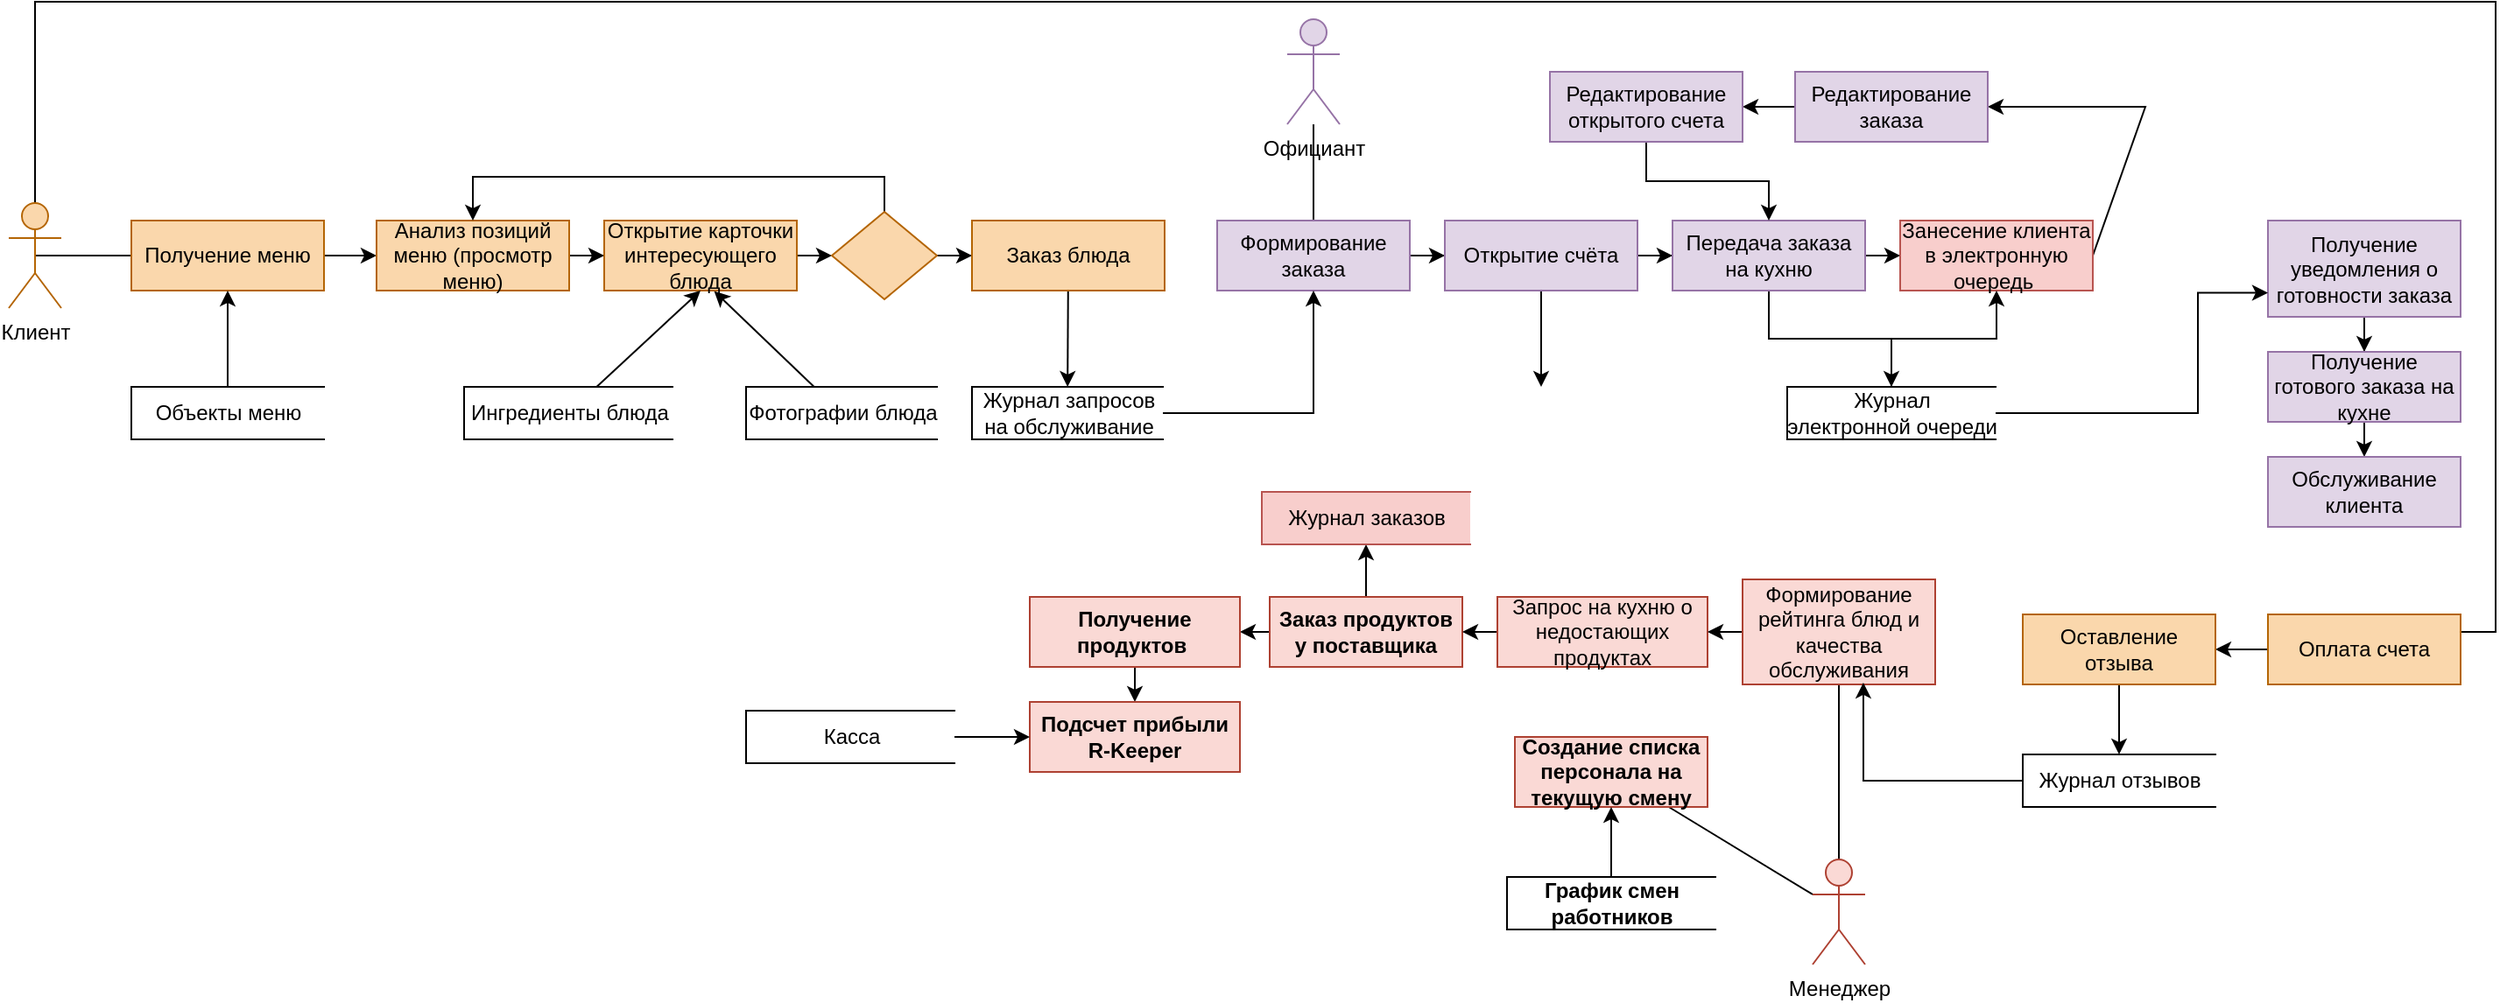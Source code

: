 <mxfile version="15.4.3" type="github">
  <diagram id="nGhzScu0w4sPOhvbiOy2" name="Page-1">
    <mxGraphModel dx="1038" dy="536" grid="1" gridSize="10" guides="1" tooltips="1" connect="1" arrows="1" fold="1" page="1" pageScale="1" pageWidth="827" pageHeight="1169" math="0" shadow="0">
      <root>
        <mxCell id="0" />
        <mxCell id="1" parent="0" />
        <mxCell id="5d1MTNIgyIdPS4blu5-G-6" style="edgeStyle=orthogonalEdgeStyle;rounded=0;orthogonalLoop=1;jettySize=auto;html=1;exitX=0.5;exitY=0.5;exitDx=0;exitDy=0;exitPerimeter=0;endArrow=none;endFill=0;strokeColor=default;" parent="1" source="5d1MTNIgyIdPS4blu5-G-1" target="5d1MTNIgyIdPS4blu5-G-3" edge="1">
          <mxGeometry relative="1" as="geometry" />
        </mxCell>
        <mxCell id="5d1MTNIgyIdPS4blu5-G-68" style="edgeStyle=orthogonalEdgeStyle;rounded=0;orthogonalLoop=1;jettySize=auto;html=1;exitX=0.5;exitY=0;exitDx=0;exitDy=0;exitPerimeter=0;endArrow=none;endFill=0;strokeColor=default;entryX=1;entryY=0.5;entryDx=0;entryDy=0;" parent="1" source="5d1MTNIgyIdPS4blu5-G-1" target="5d1MTNIgyIdPS4blu5-G-67" edge="1">
          <mxGeometry relative="1" as="geometry">
            <mxPoint x="210" y="170" as="targetPoint" />
            <Array as="points">
              <mxPoint x="115" y="90" />
              <mxPoint x="1520" y="90" />
              <mxPoint x="1520" y="450" />
              <mxPoint x="1500" y="450" />
            </Array>
          </mxGeometry>
        </mxCell>
        <mxCell id="5d1MTNIgyIdPS4blu5-G-1" value="Клиент" style="shape=umlActor;verticalLabelPosition=bottom;verticalAlign=top;html=1;outlineConnect=0;fillColor=#fad7ac;strokeColor=#b46504;" parent="1" vertex="1">
          <mxGeometry x="100" y="205" width="30" height="60" as="geometry" />
        </mxCell>
        <mxCell id="5d1MTNIgyIdPS4blu5-G-10" value="" style="edgeStyle=orthogonalEdgeStyle;rounded=0;orthogonalLoop=1;jettySize=auto;html=1;endArrow=classic;endFill=1;strokeColor=default;" parent="1" source="5d1MTNIgyIdPS4blu5-G-3" target="5d1MTNIgyIdPS4blu5-G-9" edge="1">
          <mxGeometry relative="1" as="geometry" />
        </mxCell>
        <mxCell id="5d1MTNIgyIdPS4blu5-G-3" value="Получение меню" style="rounded=0;whiteSpace=wrap;html=1;fillColor=#fad7ac;strokeColor=#b46504;" parent="1" vertex="1">
          <mxGeometry x="170" y="215" width="110" height="40" as="geometry" />
        </mxCell>
        <mxCell id="5d1MTNIgyIdPS4blu5-G-12" value="" style="edgeStyle=orthogonalEdgeStyle;rounded=0;orthogonalLoop=1;jettySize=auto;html=1;endArrow=classic;endFill=1;strokeColor=default;" parent="1" source="5d1MTNIgyIdPS4blu5-G-9" target="5d1MTNIgyIdPS4blu5-G-11" edge="1">
          <mxGeometry relative="1" as="geometry" />
        </mxCell>
        <mxCell id="5d1MTNIgyIdPS4blu5-G-9" value="Анализ позиций меню (просмотр меню)" style="rounded=0;whiteSpace=wrap;html=1;fillColor=#fad7ac;strokeColor=#b46504;" parent="1" vertex="1">
          <mxGeometry x="310" y="215" width="110" height="40" as="geometry" />
        </mxCell>
        <mxCell id="5d1MTNIgyIdPS4blu5-G-18" style="edgeStyle=orthogonalEdgeStyle;rounded=0;orthogonalLoop=1;jettySize=auto;html=1;exitX=1;exitY=0.5;exitDx=0;exitDy=0;entryX=0;entryY=0.5;entryDx=0;entryDy=0;endArrow=classic;endFill=1;strokeColor=default;" parent="1" source="5d1MTNIgyIdPS4blu5-G-11" target="5d1MTNIgyIdPS4blu5-G-14" edge="1">
          <mxGeometry relative="1" as="geometry" />
        </mxCell>
        <mxCell id="5d1MTNIgyIdPS4blu5-G-11" value="Открытие карточки интересующего блюда" style="rounded=0;whiteSpace=wrap;html=1;fillColor=#fad7ac;strokeColor=#b46504;" parent="1" vertex="1">
          <mxGeometry x="440" y="215" width="110" height="40" as="geometry" />
        </mxCell>
        <mxCell id="5d1MTNIgyIdPS4blu5-G-15" style="edgeStyle=orthogonalEdgeStyle;rounded=0;orthogonalLoop=1;jettySize=auto;html=1;exitX=0.5;exitY=0;exitDx=0;exitDy=0;entryX=0.5;entryY=0;entryDx=0;entryDy=0;endArrow=classic;endFill=1;strokeColor=default;" parent="1" source="5d1MTNIgyIdPS4blu5-G-14" target="5d1MTNIgyIdPS4blu5-G-9" edge="1">
          <mxGeometry relative="1" as="geometry" />
        </mxCell>
        <mxCell id="5d1MTNIgyIdPS4blu5-G-19" style="edgeStyle=orthogonalEdgeStyle;rounded=0;orthogonalLoop=1;jettySize=auto;html=1;exitX=1;exitY=0.5;exitDx=0;exitDy=0;endArrow=classic;endFill=1;strokeColor=default;" parent="1" source="5d1MTNIgyIdPS4blu5-G-14" target="5d1MTNIgyIdPS4blu5-G-16" edge="1">
          <mxGeometry relative="1" as="geometry" />
        </mxCell>
        <mxCell id="5d1MTNIgyIdPS4blu5-G-14" value="" style="rhombus;whiteSpace=wrap;html=1;rounded=0;fillColor=#fad7ac;strokeColor=#b46504;" parent="1" vertex="1">
          <mxGeometry x="570" y="210" width="60" height="50" as="geometry" />
        </mxCell>
        <mxCell id="tXcFCOacGo3yS5a86gHN-16" value="" style="edgeStyle=none;rounded=0;orthogonalLoop=1;jettySize=auto;html=1;" parent="1" source="5d1MTNIgyIdPS4blu5-G-16" target="tXcFCOacGo3yS5a86gHN-14" edge="1">
          <mxGeometry relative="1" as="geometry" />
        </mxCell>
        <mxCell id="5d1MTNIgyIdPS4blu5-G-16" value="Заказ блюда" style="rounded=0;whiteSpace=wrap;html=1;fillColor=#fad7ac;strokeColor=#b46504;" parent="1" vertex="1">
          <mxGeometry x="650" y="215" width="110" height="40" as="geometry" />
        </mxCell>
        <mxCell id="5d1MTNIgyIdPS4blu5-G-62" value="" style="edgeStyle=orthogonalEdgeStyle;rounded=0;orthogonalLoop=1;jettySize=auto;html=1;endArrow=none;endFill=0;strokeColor=default;" parent="1" source="5d1MTNIgyIdPS4blu5-G-20" target="5d1MTNIgyIdPS4blu5-G-21" edge="1">
          <mxGeometry relative="1" as="geometry" />
        </mxCell>
        <mxCell id="5d1MTNIgyIdPS4blu5-G-20" value="Официант" style="shape=umlActor;verticalLabelPosition=bottom;verticalAlign=top;html=1;outlineConnect=0;rounded=0;fillColor=#e1d5e7;strokeColor=#9673a6;" parent="1" vertex="1">
          <mxGeometry x="830" y="100" width="30" height="60" as="geometry" />
        </mxCell>
        <mxCell id="5d1MTNIgyIdPS4blu5-G-24" style="edgeStyle=orthogonalEdgeStyle;rounded=0;orthogonalLoop=1;jettySize=auto;html=1;exitX=1;exitY=0.5;exitDx=0;exitDy=0;endArrow=classic;endFill=1;strokeColor=default;" parent="1" source="5d1MTNIgyIdPS4blu5-G-21" target="5d1MTNIgyIdPS4blu5-G-22" edge="1">
          <mxGeometry relative="1" as="geometry" />
        </mxCell>
        <mxCell id="5d1MTNIgyIdPS4blu5-G-21" value="Формирование заказа" style="rounded=0;whiteSpace=wrap;html=1;fillColor=#e1d5e7;strokeColor=#9673a6;" parent="1" vertex="1">
          <mxGeometry x="790" y="215" width="110" height="40" as="geometry" />
        </mxCell>
        <mxCell id="5d1MTNIgyIdPS4blu5-G-27" style="edgeStyle=orthogonalEdgeStyle;rounded=0;orthogonalLoop=1;jettySize=auto;html=1;exitX=1;exitY=0.5;exitDx=0;exitDy=0;endArrow=classic;endFill=1;strokeColor=default;" parent="1" source="5d1MTNIgyIdPS4blu5-G-22" target="5d1MTNIgyIdPS4blu5-G-25" edge="1">
          <mxGeometry relative="1" as="geometry" />
        </mxCell>
        <mxCell id="5i7k2K3RuOkxoXRuPaDP-1" style="edgeStyle=orthogonalEdgeStyle;rounded=0;orthogonalLoop=1;jettySize=auto;html=1;" edge="1" parent="1" source="5d1MTNIgyIdPS4blu5-G-22">
          <mxGeometry relative="1" as="geometry">
            <mxPoint x="975" y="310" as="targetPoint" />
          </mxGeometry>
        </mxCell>
        <mxCell id="5d1MTNIgyIdPS4blu5-G-22" value="Открытие счёта" style="rounded=0;whiteSpace=wrap;html=1;fillColor=#e1d5e7;strokeColor=#9673a6;" parent="1" vertex="1">
          <mxGeometry x="920" y="215" width="110" height="40" as="geometry" />
        </mxCell>
        <mxCell id="5d1MTNIgyIdPS4blu5-G-28" style="edgeStyle=orthogonalEdgeStyle;rounded=0;orthogonalLoop=1;jettySize=auto;html=1;exitX=1;exitY=0.5;exitDx=0;exitDy=0;endArrow=classic;endFill=1;strokeColor=default;" parent="1" source="5d1MTNIgyIdPS4blu5-G-25" target="5d1MTNIgyIdPS4blu5-G-26" edge="1">
          <mxGeometry relative="1" as="geometry" />
        </mxCell>
        <mxCell id="tXcFCOacGo3yS5a86gHN-19" value="" style="edgeStyle=orthogonalEdgeStyle;rounded=0;orthogonalLoop=1;jettySize=auto;html=1;" parent="1" source="5d1MTNIgyIdPS4blu5-G-25" target="tXcFCOacGo3yS5a86gHN-18" edge="1">
          <mxGeometry relative="1" as="geometry" />
        </mxCell>
        <mxCell id="5d1MTNIgyIdPS4blu5-G-25" value="Передача заказа на кухню" style="rounded=0;whiteSpace=wrap;html=1;fillColor=#e1d5e7;strokeColor=#9673a6;" parent="1" vertex="1">
          <mxGeometry x="1050" y="215" width="110" height="40" as="geometry" />
        </mxCell>
        <mxCell id="5d1MTNIgyIdPS4blu5-G-52" style="edgeStyle=none;rounded=0;orthogonalLoop=1;jettySize=auto;html=1;exitX=1;exitY=0.5;exitDx=0;exitDy=0;endArrow=classic;endFill=1;strokeColor=default;" parent="1" source="5d1MTNIgyIdPS4blu5-G-26" target="5d1MTNIgyIdPS4blu5-G-55" edge="1">
          <mxGeometry relative="1" as="geometry">
            <mxPoint x="1310" y="235" as="targetPoint" />
            <Array as="points">
              <mxPoint x="1320" y="150" />
            </Array>
          </mxGeometry>
        </mxCell>
        <mxCell id="5d1MTNIgyIdPS4blu5-G-26" value="Занесение клиента в электронную очередь&amp;nbsp;" style="rounded=0;whiteSpace=wrap;html=1;fillColor=#f8cecc;strokeColor=#b85450;" parent="1" vertex="1">
          <mxGeometry x="1180" y="215" width="110" height="40" as="geometry" />
        </mxCell>
        <mxCell id="5d1MTNIgyIdPS4blu5-G-65" style="edgeStyle=orthogonalEdgeStyle;rounded=0;orthogonalLoop=1;jettySize=auto;html=1;entryX=0.5;entryY=0;entryDx=0;entryDy=0;endArrow=classic;endFill=1;strokeColor=default;" parent="1" source="5d1MTNIgyIdPS4blu5-G-54" target="5d1MTNIgyIdPS4blu5-G-63" edge="1">
          <mxGeometry relative="1" as="geometry">
            <mxPoint x="1445" y="275" as="sourcePoint" />
          </mxGeometry>
        </mxCell>
        <mxCell id="5d1MTNIgyIdPS4blu5-G-54" value="Получение уведомления о готовности заказа" style="rounded=0;whiteSpace=wrap;html=1;fillColor=#e1d5e7;strokeColor=#9673a6;" parent="1" vertex="1">
          <mxGeometry x="1390" y="215" width="110" height="55" as="geometry" />
        </mxCell>
        <mxCell id="5d1MTNIgyIdPS4blu5-G-60" style="edgeStyle=orthogonalEdgeStyle;rounded=0;orthogonalLoop=1;jettySize=auto;html=1;exitX=0;exitY=0.5;exitDx=0;exitDy=0;endArrow=classic;endFill=1;strokeColor=default;" parent="1" source="5d1MTNIgyIdPS4blu5-G-55" target="5d1MTNIgyIdPS4blu5-G-59" edge="1">
          <mxGeometry relative="1" as="geometry" />
        </mxCell>
        <mxCell id="5d1MTNIgyIdPS4blu5-G-55" value="Редактирование заказа" style="rounded=0;whiteSpace=wrap;html=1;fillColor=#e1d5e7;strokeColor=#9673a6;" parent="1" vertex="1">
          <mxGeometry x="1120" y="130" width="110" height="40" as="geometry" />
        </mxCell>
        <mxCell id="5d1MTNIgyIdPS4blu5-G-61" style="edgeStyle=orthogonalEdgeStyle;rounded=0;orthogonalLoop=1;jettySize=auto;html=1;exitX=0.5;exitY=1;exitDx=0;exitDy=0;entryX=0.5;entryY=0;entryDx=0;entryDy=0;endArrow=classic;endFill=1;strokeColor=default;" parent="1" source="5d1MTNIgyIdPS4blu5-G-59" target="5d1MTNIgyIdPS4blu5-G-25" edge="1">
          <mxGeometry relative="1" as="geometry" />
        </mxCell>
        <mxCell id="5d1MTNIgyIdPS4blu5-G-59" value="Редактирование открытого счета" style="rounded=0;whiteSpace=wrap;html=1;fillColor=#e1d5e7;strokeColor=#9673a6;" parent="1" vertex="1">
          <mxGeometry x="980" y="130" width="110" height="40" as="geometry" />
        </mxCell>
        <mxCell id="5d1MTNIgyIdPS4blu5-G-66" style="edgeStyle=orthogonalEdgeStyle;rounded=0;orthogonalLoop=1;jettySize=auto;html=1;exitX=0.5;exitY=1;exitDx=0;exitDy=0;entryX=0.5;entryY=0;entryDx=0;entryDy=0;endArrow=classic;endFill=1;strokeColor=default;" parent="1" source="5d1MTNIgyIdPS4blu5-G-63" target="5d1MTNIgyIdPS4blu5-G-64" edge="1">
          <mxGeometry relative="1" as="geometry" />
        </mxCell>
        <mxCell id="5d1MTNIgyIdPS4blu5-G-63" value="Получение готового заказа на кухне" style="rounded=0;whiteSpace=wrap;html=1;fillColor=#e1d5e7;strokeColor=#9673a6;" parent="1" vertex="1">
          <mxGeometry x="1390" y="290" width="110" height="40" as="geometry" />
        </mxCell>
        <mxCell id="5d1MTNIgyIdPS4blu5-G-64" value="Обслуживание клиента" style="rounded=0;whiteSpace=wrap;html=1;fillColor=#e1d5e7;strokeColor=#9673a6;" parent="1" vertex="1">
          <mxGeometry x="1390" y="350" width="110" height="40" as="geometry" />
        </mxCell>
        <mxCell id="5d1MTNIgyIdPS4blu5-G-70" style="edgeStyle=orthogonalEdgeStyle;rounded=0;orthogonalLoop=1;jettySize=auto;html=1;exitX=0;exitY=0.5;exitDx=0;exitDy=0;endArrow=classic;endFill=1;strokeColor=default;" parent="1" source="5d1MTNIgyIdPS4blu5-G-67" target="5d1MTNIgyIdPS4blu5-G-69" edge="1">
          <mxGeometry relative="1" as="geometry" />
        </mxCell>
        <mxCell id="5d1MTNIgyIdPS4blu5-G-67" value="Оплата счета" style="rounded=0;whiteSpace=wrap;html=1;fillColor=#fad7ac;strokeColor=#b46504;" parent="1" vertex="1">
          <mxGeometry x="1390" y="440" width="110" height="40" as="geometry" />
        </mxCell>
        <mxCell id="tXcFCOacGo3yS5a86gHN-28" value="" style="edgeStyle=orthogonalEdgeStyle;rounded=0;orthogonalLoop=1;jettySize=auto;html=1;" parent="1" source="5d1MTNIgyIdPS4blu5-G-69" target="tXcFCOacGo3yS5a86gHN-27" edge="1">
          <mxGeometry relative="1" as="geometry" />
        </mxCell>
        <mxCell id="5d1MTNIgyIdPS4blu5-G-69" value="Оставление отзыва" style="rounded=0;whiteSpace=wrap;html=1;fillColor=#fad7ac;strokeColor=#b46504;" parent="1" vertex="1">
          <mxGeometry x="1250" y="440" width="110" height="40" as="geometry" />
        </mxCell>
        <mxCell id="5d1MTNIgyIdPS4blu5-G-78" value="" style="edgeStyle=orthogonalEdgeStyle;rounded=0;orthogonalLoop=1;jettySize=auto;html=1;endArrow=none;endFill=0;strokeColor=default;" parent="1" source="5d1MTNIgyIdPS4blu5-G-71" edge="1">
          <mxGeometry relative="1" as="geometry">
            <mxPoint x="1145" y="480" as="targetPoint" />
          </mxGeometry>
        </mxCell>
        <mxCell id="5d1MTNIgyIdPS4blu5-G-91" style="rounded=0;orthogonalLoop=1;jettySize=auto;html=1;exitX=0;exitY=0.333;exitDx=0;exitDy=0;exitPerimeter=0;endArrow=none;endFill=0;strokeColor=default;" parent="1" source="5d1MTNIgyIdPS4blu5-G-71" target="5d1MTNIgyIdPS4blu5-G-72" edge="1">
          <mxGeometry relative="1" as="geometry" />
        </mxCell>
        <mxCell id="5d1MTNIgyIdPS4blu5-G-71" value="Менеджер" style="shape=umlActor;verticalLabelPosition=bottom;verticalAlign=top;html=1;outlineConnect=0;rounded=0;fillColor=#fad9d5;strokeColor=#ae4132;" parent="1" vertex="1">
          <mxGeometry x="1130" y="580" width="30" height="60" as="geometry" />
        </mxCell>
        <mxCell id="5d1MTNIgyIdPS4blu5-G-72" value="Создание списка персонала на текущую смену" style="rounded=0;whiteSpace=wrap;html=1;fillColor=#fad9d5;strokeColor=#ae4132;fontStyle=1" parent="1" vertex="1">
          <mxGeometry x="960" y="510" width="110" height="40" as="geometry" />
        </mxCell>
        <mxCell id="5d1MTNIgyIdPS4blu5-G-95" style="edgeStyle=none;rounded=0;orthogonalLoop=1;jettySize=auto;html=1;exitX=0;exitY=0.5;exitDx=0;exitDy=0;endArrow=classic;endFill=1;strokeColor=default;" parent="1" source="5d1MTNIgyIdPS4blu5-G-73" target="5d1MTNIgyIdPS4blu5-G-92" edge="1">
          <mxGeometry relative="1" as="geometry" />
        </mxCell>
        <mxCell id="tXcFCOacGo3yS5a86gHN-33" value="" style="edgeStyle=orthogonalEdgeStyle;rounded=0;orthogonalLoop=1;jettySize=auto;html=1;" parent="1" source="5d1MTNIgyIdPS4blu5-G-73" target="tXcFCOacGo3yS5a86gHN-32" edge="1">
          <mxGeometry relative="1" as="geometry" />
        </mxCell>
        <mxCell id="5d1MTNIgyIdPS4blu5-G-73" value="Заказ продуктов у поставщика" style="rounded=0;whiteSpace=wrap;html=1;fillColor=#fad9d5;strokeColor=#ae4132;fontStyle=1" parent="1" vertex="1">
          <mxGeometry x="820" y="430" width="110" height="40" as="geometry" />
        </mxCell>
        <mxCell id="5d1MTNIgyIdPS4blu5-G-82" style="edgeStyle=orthogonalEdgeStyle;rounded=0;orthogonalLoop=1;jettySize=auto;html=1;exitX=0;exitY=0.5;exitDx=0;exitDy=0;entryX=1;entryY=0.5;entryDx=0;entryDy=0;endArrow=classic;endFill=1;strokeColor=default;" parent="1" source="5d1MTNIgyIdPS4blu5-G-79" target="5d1MTNIgyIdPS4blu5-G-73" edge="1">
          <mxGeometry relative="1" as="geometry" />
        </mxCell>
        <mxCell id="5d1MTNIgyIdPS4blu5-G-79" value="Запрос на кухню о недостающих продуктах" style="rounded=0;whiteSpace=wrap;html=1;fillColor=#fad9d5;strokeColor=#ae4132;" parent="1" vertex="1">
          <mxGeometry x="950" y="430" width="120" height="40" as="geometry" />
        </mxCell>
        <mxCell id="5d1MTNIgyIdPS4blu5-G-94" style="edgeStyle=none;rounded=0;orthogonalLoop=1;jettySize=auto;html=1;exitX=0;exitY=0.5;exitDx=0;exitDy=0;endArrow=classic;endFill=1;strokeColor=default;" parent="1" source="5d1MTNIgyIdPS4blu5-G-83" target="5d1MTNIgyIdPS4blu5-G-79" edge="1">
          <mxGeometry relative="1" as="geometry" />
        </mxCell>
        <mxCell id="5d1MTNIgyIdPS4blu5-G-83" value="Формирование рейтинга блюд и качества обслуживания" style="rounded=0;whiteSpace=wrap;html=1;fillColor=#fad9d5;strokeColor=#ae4132;" parent="1" vertex="1">
          <mxGeometry x="1090" y="420" width="110" height="60" as="geometry" />
        </mxCell>
        <mxCell id="5d1MTNIgyIdPS4blu5-G-97" style="edgeStyle=none;rounded=0;orthogonalLoop=1;jettySize=auto;html=1;exitX=0.5;exitY=1;exitDx=0;exitDy=0;endArrow=classic;endFill=1;strokeColor=default;" parent="1" source="5d1MTNIgyIdPS4blu5-G-92" target="5d1MTNIgyIdPS4blu5-G-96" edge="1">
          <mxGeometry relative="1" as="geometry" />
        </mxCell>
        <mxCell id="5d1MTNIgyIdPS4blu5-G-92" value="Получение продуктов&amp;nbsp;" style="rounded=0;whiteSpace=wrap;html=1;fillColor=#fad9d5;strokeColor=#ae4132;fontStyle=1" parent="1" vertex="1">
          <mxGeometry x="683" y="430" width="120" height="40" as="geometry" />
        </mxCell>
        <mxCell id="5d1MTNIgyIdPS4blu5-G-96" value="Подсчет прибыли R-Keeper" style="rounded=0;whiteSpace=wrap;html=1;fillColor=#fad9d5;strokeColor=#ae4132;fontStyle=1" parent="1" vertex="1">
          <mxGeometry x="683" y="490" width="120" height="40" as="geometry" />
        </mxCell>
        <mxCell id="tXcFCOacGo3yS5a86gHN-4" value="" style="edgeStyle=orthogonalEdgeStyle;rounded=0;orthogonalLoop=1;jettySize=auto;html=1;" parent="1" source="tXcFCOacGo3yS5a86gHN-1" target="5d1MTNIgyIdPS4blu5-G-3" edge="1">
          <mxGeometry relative="1" as="geometry" />
        </mxCell>
        <mxCell id="tXcFCOacGo3yS5a86gHN-1" value="Объекты меню" style="html=1;dashed=0;whitespace=wrap;shape=partialRectangle;right=0;" parent="1" vertex="1">
          <mxGeometry x="170" y="310" width="110" height="30" as="geometry" />
        </mxCell>
        <mxCell id="tXcFCOacGo3yS5a86gHN-11" style="rounded=0;orthogonalLoop=1;jettySize=auto;html=1;entryX=0.5;entryY=1;entryDx=0;entryDy=0;" parent="1" source="tXcFCOacGo3yS5a86gHN-8" target="5d1MTNIgyIdPS4blu5-G-11" edge="1">
          <mxGeometry relative="1" as="geometry" />
        </mxCell>
        <mxCell id="tXcFCOacGo3yS5a86gHN-8" value="Ингредиенты блюда" style="html=1;dashed=0;whitespace=wrap;shape=partialRectangle;right=0;" parent="1" vertex="1">
          <mxGeometry x="360" y="310" width="119" height="30" as="geometry" />
        </mxCell>
        <mxCell id="tXcFCOacGo3yS5a86gHN-13" style="edgeStyle=none;rounded=0;orthogonalLoop=1;jettySize=auto;html=1;entryX=0.571;entryY=1.008;entryDx=0;entryDy=0;entryPerimeter=0;" parent="1" source="tXcFCOacGo3yS5a86gHN-9" target="5d1MTNIgyIdPS4blu5-G-11" edge="1">
          <mxGeometry relative="1" as="geometry" />
        </mxCell>
        <mxCell id="tXcFCOacGo3yS5a86gHN-9" value="Фотографии блюда" style="html=1;dashed=0;whitespace=wrap;shape=partialRectangle;right=0;" parent="1" vertex="1">
          <mxGeometry x="521" y="310" width="109" height="30" as="geometry" />
        </mxCell>
        <mxCell id="tXcFCOacGo3yS5a86gHN-17" style="edgeStyle=orthogonalEdgeStyle;rounded=0;orthogonalLoop=1;jettySize=auto;html=1;entryX=0.5;entryY=1;entryDx=0;entryDy=0;" parent="1" source="tXcFCOacGo3yS5a86gHN-14" target="5d1MTNIgyIdPS4blu5-G-21" edge="1">
          <mxGeometry relative="1" as="geometry" />
        </mxCell>
        <mxCell id="tXcFCOacGo3yS5a86gHN-14" value="Журнал запросов&lt;br&gt;на обслуживание" style="html=1;dashed=0;whitespace=wrap;shape=partialRectangle;right=0;" parent="1" vertex="1">
          <mxGeometry x="650" y="310" width="109" height="30" as="geometry" />
        </mxCell>
        <mxCell id="tXcFCOacGo3yS5a86gHN-15" style="edgeStyle=none;rounded=0;orthogonalLoop=1;jettySize=auto;html=1;exitX=0.5;exitY=0;exitDx=0;exitDy=0;" parent="1" source="tXcFCOacGo3yS5a86gHN-9" target="tXcFCOacGo3yS5a86gHN-9" edge="1">
          <mxGeometry relative="1" as="geometry" />
        </mxCell>
        <mxCell id="tXcFCOacGo3yS5a86gHN-23" style="edgeStyle=orthogonalEdgeStyle;rounded=0;orthogonalLoop=1;jettySize=auto;html=1;entryX=0.5;entryY=1;entryDx=0;entryDy=0;" parent="1" source="tXcFCOacGo3yS5a86gHN-18" target="5d1MTNIgyIdPS4blu5-G-26" edge="1">
          <mxGeometry relative="1" as="geometry" />
        </mxCell>
        <mxCell id="tXcFCOacGo3yS5a86gHN-26" style="edgeStyle=orthogonalEdgeStyle;rounded=0;orthogonalLoop=1;jettySize=auto;html=1;entryX=0;entryY=0.75;entryDx=0;entryDy=0;" parent="1" source="tXcFCOacGo3yS5a86gHN-18" target="5d1MTNIgyIdPS4blu5-G-54" edge="1">
          <mxGeometry relative="1" as="geometry">
            <Array as="points">
              <mxPoint x="1350" y="325" />
              <mxPoint x="1350" y="256" />
            </Array>
          </mxGeometry>
        </mxCell>
        <mxCell id="tXcFCOacGo3yS5a86gHN-18" value="Журнал &lt;br&gt;электронной очереди" style="html=1;dashed=0;whitespace=wrap;shape=partialRectangle;right=0;" parent="1" vertex="1">
          <mxGeometry x="1115.5" y="310" width="119" height="30" as="geometry" />
        </mxCell>
        <mxCell id="tXcFCOacGo3yS5a86gHN-29" style="edgeStyle=orthogonalEdgeStyle;rounded=0;orthogonalLoop=1;jettySize=auto;html=1;entryX=0.627;entryY=0.983;entryDx=0;entryDy=0;entryPerimeter=0;" parent="1" source="tXcFCOacGo3yS5a86gHN-27" target="5d1MTNIgyIdPS4blu5-G-83" edge="1">
          <mxGeometry relative="1" as="geometry" />
        </mxCell>
        <mxCell id="tXcFCOacGo3yS5a86gHN-27" value="Журнал отзывов" style="html=1;dashed=0;whitespace=wrap;shape=partialRectangle;right=0;" parent="1" vertex="1">
          <mxGeometry x="1250" y="520" width="110" height="30" as="geometry" />
        </mxCell>
        <mxCell id="tXcFCOacGo3yS5a86gHN-31" style="edgeStyle=orthogonalEdgeStyle;rounded=0;orthogonalLoop=1;jettySize=auto;html=1;exitX=0.5;exitY=0;exitDx=0;exitDy=0;" parent="1" source="tXcFCOacGo3yS5a86gHN-30" target="5d1MTNIgyIdPS4blu5-G-72" edge="1">
          <mxGeometry relative="1" as="geometry" />
        </mxCell>
        <mxCell id="tXcFCOacGo3yS5a86gHN-30" value="График смен &lt;br&gt;работников" style="html=1;dashed=0;whitespace=wrap;shape=partialRectangle;right=0;fontStyle=1" parent="1" vertex="1">
          <mxGeometry x="955.5" y="590" width="119" height="30" as="geometry" />
        </mxCell>
        <mxCell id="tXcFCOacGo3yS5a86gHN-32" value="Журнал заказов" style="html=1;dashed=0;whitespace=wrap;shape=partialRectangle;right=0;fillColor=#f8cecc;strokeColor=#b85450;" parent="1" vertex="1">
          <mxGeometry x="815.5" y="370" width="119" height="30" as="geometry" />
        </mxCell>
        <mxCell id="tXcFCOacGo3yS5a86gHN-35" value="" style="edgeStyle=orthogonalEdgeStyle;rounded=0;orthogonalLoop=1;jettySize=auto;html=1;" parent="1" source="tXcFCOacGo3yS5a86gHN-34" target="5d1MTNIgyIdPS4blu5-G-96" edge="1">
          <mxGeometry relative="1" as="geometry" />
        </mxCell>
        <mxCell id="tXcFCOacGo3yS5a86gHN-34" value="Касса" style="html=1;dashed=0;whitespace=wrap;shape=partialRectangle;right=0;" parent="1" vertex="1">
          <mxGeometry x="521" y="495" width="119" height="30" as="geometry" />
        </mxCell>
      </root>
    </mxGraphModel>
  </diagram>
</mxfile>
